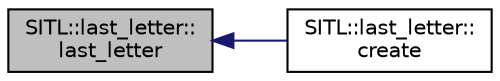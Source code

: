 digraph "SITL::last_letter::last_letter"
{
 // INTERACTIVE_SVG=YES
  edge [fontname="Helvetica",fontsize="10",labelfontname="Helvetica",labelfontsize="10"];
  node [fontname="Helvetica",fontsize="10",shape=record];
  rankdir="LR";
  Node1 [label="SITL::last_letter::\llast_letter",height=0.2,width=0.4,color="black", fillcolor="grey75", style="filled", fontcolor="black"];
  Node1 -> Node2 [dir="back",color="midnightblue",fontsize="10",style="solid",fontname="Helvetica"];
  Node2 [label="SITL::last_letter::\lcreate",height=0.2,width=0.4,color="black", fillcolor="white", style="filled",URL="$classSITL_1_1last__letter.html#a3b36331c40f8473f9c34f8af4d15f21e"];
}
